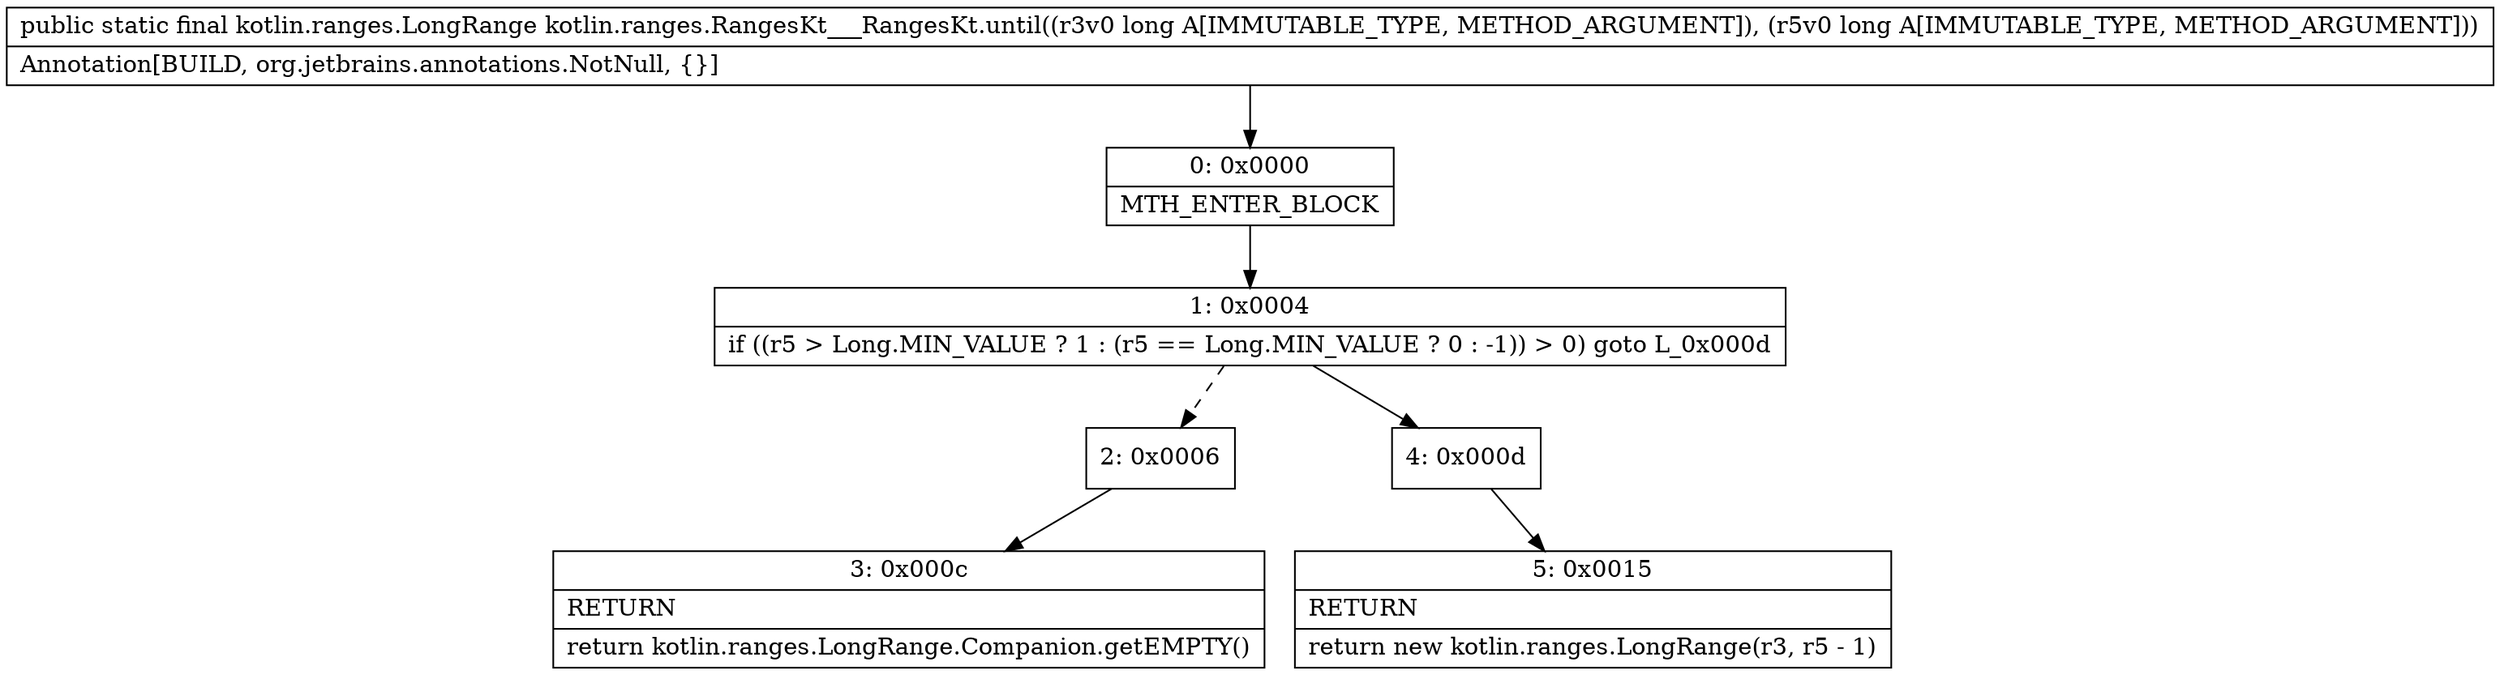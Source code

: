 digraph "CFG forkotlin.ranges.RangesKt___RangesKt.until(JJ)Lkotlin\/ranges\/LongRange;" {
Node_0 [shape=record,label="{0\:\ 0x0000|MTH_ENTER_BLOCK\l}"];
Node_1 [shape=record,label="{1\:\ 0x0004|if ((r5 \> Long.MIN_VALUE ? 1 : (r5 == Long.MIN_VALUE ? 0 : \-1)) \> 0) goto L_0x000d\l}"];
Node_2 [shape=record,label="{2\:\ 0x0006}"];
Node_3 [shape=record,label="{3\:\ 0x000c|RETURN\l|return kotlin.ranges.LongRange.Companion.getEMPTY()\l}"];
Node_4 [shape=record,label="{4\:\ 0x000d}"];
Node_5 [shape=record,label="{5\:\ 0x0015|RETURN\l|return new kotlin.ranges.LongRange(r3, r5 \- 1)\l}"];
MethodNode[shape=record,label="{public static final kotlin.ranges.LongRange kotlin.ranges.RangesKt___RangesKt.until((r3v0 long A[IMMUTABLE_TYPE, METHOD_ARGUMENT]), (r5v0 long A[IMMUTABLE_TYPE, METHOD_ARGUMENT]))  | Annotation[BUILD, org.jetbrains.annotations.NotNull, \{\}]\l}"];
MethodNode -> Node_0;
Node_0 -> Node_1;
Node_1 -> Node_2[style=dashed];
Node_1 -> Node_4;
Node_2 -> Node_3;
Node_4 -> Node_5;
}


